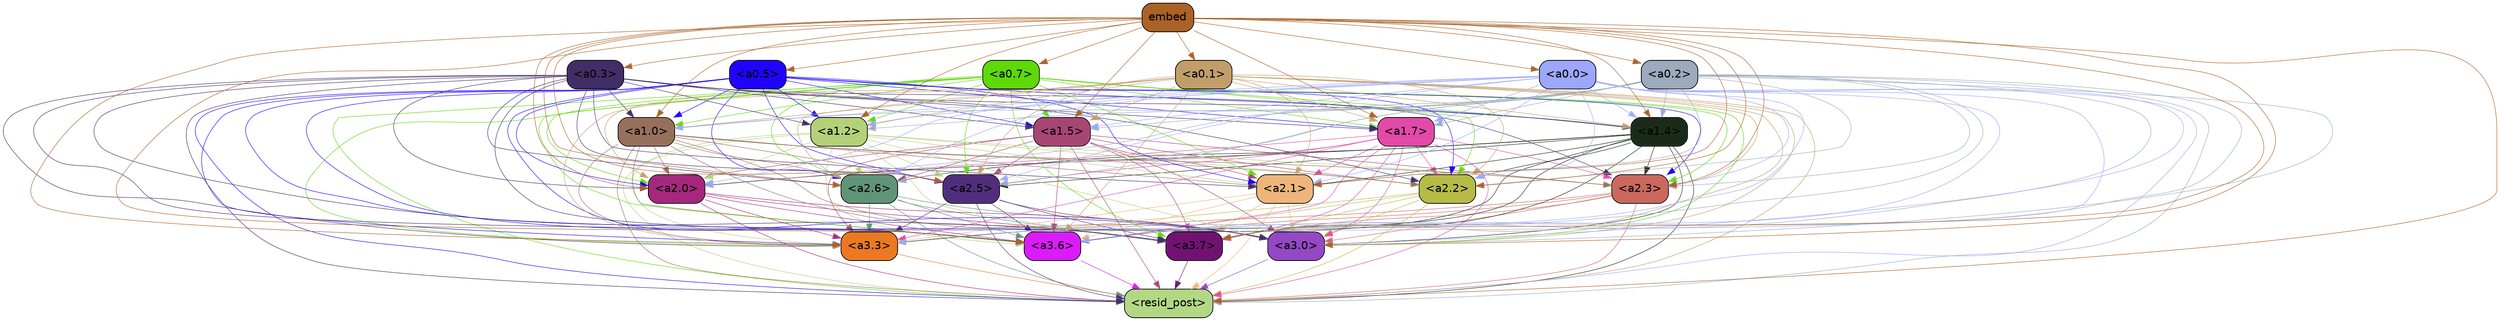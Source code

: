strict digraph "" {
	graph [bgcolor=transparent,
		layout=dot,
		overlap=false,
		splines=true
	];
	"<a3.7>"	[color=black,
		fillcolor="#711273",
		fontname=Helvetica,
		shape=box,
		style="filled, rounded"];
	"<resid_post>"	[color=black,
		fillcolor="#b2d885",
		fontname=Helvetica,
		shape=box,
		style="filled, rounded"];
	"<a3.7>" -> "<resid_post>"	[color="#711273",
		penwidth=0.6];
	"<a3.6>"	[color=black,
		fillcolor="#db1cfa",
		fontname=Helvetica,
		shape=box,
		style="filled, rounded"];
	"<a3.6>" -> "<resid_post>"	[color="#db1cfa",
		penwidth=0.6];
	"<a3.3>"	[color=black,
		fillcolor="#eb7922",
		fontname=Helvetica,
		shape=box,
		style="filled, rounded"];
	"<a3.3>" -> "<resid_post>"	[color="#eb7922",
		penwidth=0.6];
	"<a3.0>"	[color=black,
		fillcolor="#9448c3",
		fontname=Helvetica,
		shape=box,
		style="filled, rounded"];
	"<a3.0>" -> "<resid_post>"	[color="#9448c3",
		penwidth=0.6];
	"<a2.6>"	[color=black,
		fillcolor="#609479",
		fontname=Helvetica,
		shape=box,
		style="filled, rounded"];
	"<a2.6>" -> "<a3.7>"	[color="#609479",
		penwidth=0.6];
	"<a2.6>" -> "<resid_post>"	[color="#609479",
		penwidth=0.6];
	"<a2.6>" -> "<a3.6>"	[color="#609479",
		penwidth=0.6];
	"<a2.6>" -> "<a3.3>"	[color="#609479",
		penwidth=0.6];
	"<a2.6>" -> "<a3.0>"	[color="#609479",
		penwidth=0.6];
	"<a2.5>"	[color=black,
		fillcolor="#512e7d",
		fontname=Helvetica,
		shape=box,
		style="filled, rounded"];
	"<a2.5>" -> "<a3.7>"	[color="#512e7d",
		penwidth=0.6];
	"<a2.5>" -> "<resid_post>"	[color="#512e7d",
		penwidth=0.6];
	"<a2.5>" -> "<a3.6>"	[color="#512e7d",
		penwidth=0.6];
	"<a2.5>" -> "<a3.3>"	[color="#512e7d",
		penwidth=0.6];
	"<a2.5>" -> "<a3.0>"	[color="#512e7d",
		penwidth=0.6];
	"<a2.3>"	[color=black,
		fillcolor="#cb685e",
		fontname=Helvetica,
		shape=box,
		style="filled, rounded"];
	"<a2.3>" -> "<a3.7>"	[color="#cb685e",
		penwidth=0.6];
	"<a2.3>" -> "<resid_post>"	[color="#cb685e",
		penwidth=0.6];
	"<a2.3>" -> "<a3.6>"	[color="#cb685e",
		penwidth=0.6];
	"<a2.3>" -> "<a3.3>"	[color="#cb685e",
		penwidth=0.6];
	"<a2.3>" -> "<a3.0>"	[color="#cb685e",
		penwidth=0.6];
	"<a2.2>"	[color=black,
		fillcolor="#b7bb46",
		fontname=Helvetica,
		shape=box,
		style="filled, rounded"];
	"<a2.2>" -> "<a3.7>"	[color="#b7bb46",
		penwidth=0.6];
	"<a2.2>" -> "<resid_post>"	[color="#b7bb46",
		penwidth=0.6];
	"<a2.2>" -> "<a3.6>"	[color="#b7bb46",
		penwidth=0.6];
	"<a2.2>" -> "<a3.3>"	[color="#b7bb46",
		penwidth=0.6];
	"<a2.2>" -> "<a3.0>"	[color="#b7bb46",
		penwidth=0.6];
	"<a2.1>"	[color=black,
		fillcolor="#eeb57b",
		fontname=Helvetica,
		shape=box,
		style="filled, rounded"];
	"<a2.1>" -> "<a3.7>"	[color="#eeb57b",
		penwidth=0.6];
	"<a2.1>" -> "<resid_post>"	[color="#eeb57b",
		penwidth=0.6];
	"<a2.1>" -> "<a3.6>"	[color="#eeb57b",
		penwidth=0.6];
	"<a2.1>" -> "<a3.3>"	[color="#eeb57b",
		penwidth=0.6];
	"<a2.1>" -> "<a3.0>"	[color="#eeb57b",
		penwidth=0.6];
	"<a2.0>"	[color=black,
		fillcolor="#a5287c",
		fontname=Helvetica,
		shape=box,
		style="filled, rounded"];
	"<a2.0>" -> "<a3.7>"	[color="#a5287c",
		penwidth=0.6];
	"<a2.0>" -> "<resid_post>"	[color="#a5287c",
		penwidth=0.6];
	"<a2.0>" -> "<a3.6>"	[color="#a5287c",
		penwidth=0.6];
	"<a2.0>" -> "<a3.3>"	[color="#a5287c",
		penwidth=0.6];
	"<a2.0>" -> "<a3.0>"	[color="#a5287c",
		penwidth=0.6];
	"<a1.7>"	[color=black,
		fillcolor="#e349a9",
		fontname=Helvetica,
		shape=box,
		style="filled, rounded"];
	"<a1.7>" -> "<a3.7>"	[color="#e349a9",
		penwidth=0.6];
	"<a1.7>" -> "<resid_post>"	[color="#e349a9",
		penwidth=0.6];
	"<a1.7>" -> "<a3.6>"	[color="#e349a9",
		penwidth=0.6];
	"<a1.7>" -> "<a3.3>"	[color="#e349a9",
		penwidth=0.6];
	"<a1.7>" -> "<a3.0>"	[color="#e349a9",
		penwidth=0.6];
	"<a1.7>" -> "<a2.6>"	[color="#e349a9",
		penwidth=0.6];
	"<a1.7>" -> "<a2.5>"	[color="#e349a9",
		penwidth=0.6];
	"<a1.7>" -> "<a2.3>"	[color="#e349a9",
		penwidth=0.6];
	"<a1.7>" -> "<a2.2>"	[color="#e349a9",
		penwidth=0.6];
	"<a1.7>" -> "<a2.1>"	[color="#e349a9",
		penwidth=0.6];
	"<a1.7>" -> "<a2.0>"	[color="#e349a9",
		penwidth=0.6];
	"<a1.5>"	[color=black,
		fillcolor="#a84673",
		fontname=Helvetica,
		shape=box,
		style="filled, rounded"];
	"<a1.5>" -> "<a3.7>"	[color="#a84673",
		penwidth=0.6];
	"<a1.5>" -> "<resid_post>"	[color="#a84673",
		penwidth=0.6];
	"<a1.5>" -> "<a3.6>"	[color="#a84673",
		penwidth=0.6];
	"<a1.5>" -> "<a3.3>"	[color="#a84673",
		penwidth=0.6];
	"<a1.5>" -> "<a3.0>"	[color="#a84673",
		penwidth=0.6];
	"<a1.5>" -> "<a2.6>"	[color="#a84673",
		penwidth=0.6];
	"<a1.5>" -> "<a2.5>"	[color="#a84673",
		penwidth=0.6];
	"<a1.5>" -> "<a2.3>"	[color="#a84673",
		penwidth=0.6];
	"<a1.5>" -> "<a2.2>"	[color="#a84673",
		penwidth=0.6];
	"<a1.5>" -> "<a2.1>"	[color="#a84673",
		penwidth=0.6];
	"<a1.5>" -> "<a2.0>"	[color="#a84673",
		penwidth=0.6];
	"<a1.4>"	[color=black,
		fillcolor="#1a2c19",
		fontname=Helvetica,
		shape=box,
		style="filled, rounded"];
	"<a1.4>" -> "<a3.7>"	[color="#1a2c19",
		penwidth=0.6];
	"<a1.4>" -> "<resid_post>"	[color="#1a2c19",
		penwidth=0.6];
	"<a1.4>" -> "<a3.6>"	[color="#1a2c19",
		penwidth=0.6];
	"<a1.4>" -> "<a3.3>"	[color="#1a2c19",
		penwidth=0.6];
	"<a1.4>" -> "<a3.0>"	[color="#1a2c19",
		penwidth=0.6];
	"<a1.4>" -> "<a2.6>"	[color="#1a2c19",
		penwidth=0.6];
	"<a1.4>" -> "<a2.5>"	[color="#1a2c19",
		penwidth=0.6];
	"<a1.4>" -> "<a2.3>"	[color="#1a2c19",
		penwidth=0.6];
	"<a1.4>" -> "<a2.2>"	[color="#1a2c19",
		penwidth=0.6];
	"<a1.4>" -> "<a2.1>"	[color="#1a2c19",
		penwidth=0.6];
	"<a1.4>" -> "<a2.0>"	[color="#1a2c19",
		penwidth=0.6];
	"<a1.2>"	[color=black,
		fillcolor="#b4d17a",
		fontname=Helvetica,
		shape=box,
		style="filled, rounded"];
	"<a1.2>" -> "<a3.7>"	[color="#b4d17a",
		penwidth=0.6];
	"<a1.2>" -> "<resid_post>"	[color="#b4d17a",
		penwidth=0.6];
	"<a1.2>" -> "<a3.6>"	[color="#b4d17a",
		penwidth=0.6];
	"<a1.2>" -> "<a3.3>"	[color="#b4d17a",
		penwidth=0.6];
	"<a1.2>" -> "<a3.0>"	[color="#b4d17a",
		penwidth=0.6];
	"<a1.2>" -> "<a2.6>"	[color="#b4d17a",
		penwidth=0.6];
	"<a1.2>" -> "<a2.5>"	[color="#b4d17a",
		penwidth=0.6];
	"<a1.2>" -> "<a2.3>"	[color="#b4d17a",
		penwidth=0.6];
	"<a1.2>" -> "<a2.2>"	[color="#b4d17a",
		penwidth=0.6];
	"<a1.2>" -> "<a2.1>"	[color="#b4d17a",
		penwidth=0.6];
	"<a1.2>" -> "<a2.0>"	[color="#b4d17a",
		penwidth=0.6];
	"<a1.0>"	[color=black,
		fillcolor="#97705d",
		fontname=Helvetica,
		shape=box,
		style="filled, rounded"];
	"<a1.0>" -> "<a3.7>"	[color="#97705d",
		penwidth=0.6];
	"<a1.0>" -> "<resid_post>"	[color="#97705d",
		penwidth=0.6];
	"<a1.0>" -> "<a3.6>"	[color="#97705d",
		penwidth=0.6];
	"<a1.0>" -> "<a3.3>"	[color="#97705d",
		penwidth=0.6];
	"<a1.0>" -> "<a3.0>"	[color="#97705d",
		penwidth=0.6];
	"<a1.0>" -> "<a2.6>"	[color="#97705d",
		penwidth=0.6];
	"<a1.0>" -> "<a2.5>"	[color="#97705d",
		penwidth=0.6];
	"<a1.0>" -> "<a2.3>"	[color="#97705d",
		penwidth=0.6];
	"<a1.0>" -> "<a2.2>"	[color="#97705d",
		penwidth=0.6];
	"<a1.0>" -> "<a2.1>"	[color="#97705d",
		penwidth=0.6];
	"<a1.0>" -> "<a2.0>"	[color="#97705d",
		penwidth=0.6];
	"<a0.7>"	[color=black,
		fillcolor="#5ed908",
		fontname=Helvetica,
		shape=box,
		style="filled, rounded"];
	"<a0.7>" -> "<a3.7>"	[color="#5ed908",
		penwidth=0.6];
	"<a0.7>" -> "<resid_post>"	[color="#5ed908",
		penwidth=0.6];
	"<a0.7>" -> "<a3.6>"	[color="#5ed908",
		penwidth=0.6];
	"<a0.7>" -> "<a3.3>"	[color="#5ed908",
		penwidth=0.6];
	"<a0.7>" -> "<a3.0>"	[color="#5ed908",
		penwidth=0.6];
	"<a0.7>" -> "<a2.6>"	[color="#5ed908",
		penwidth=0.6];
	"<a0.7>" -> "<a2.5>"	[color="#5ed908",
		penwidth=0.6];
	"<a0.7>" -> "<a2.3>"	[color="#5ed908",
		penwidth=0.6];
	"<a0.7>" -> "<a2.2>"	[color="#5ed908",
		penwidth=0.6];
	"<a0.7>" -> "<a2.1>"	[color="#5ed908",
		penwidth=0.6];
	"<a0.7>" -> "<a2.0>"	[color="#5ed908",
		penwidth=0.6];
	"<a0.7>" -> "<a1.7>"	[color="#5ed908",
		penwidth=0.6];
	"<a0.7>" -> "<a1.5>"	[color="#5ed908",
		penwidth=0.6];
	"<a0.7>" -> "<a1.4>"	[color="#5ed908",
		penwidth=0.6];
	"<a0.7>" -> "<a1.2>"	[color="#5ed908",
		penwidth=0.6];
	"<a0.7>" -> "<a1.0>"	[color="#5ed908",
		penwidth=0.6];
	"<a0.5>"	[color=black,
		fillcolor="#1f03fd",
		fontname=Helvetica,
		shape=box,
		style="filled, rounded"];
	"<a0.5>" -> "<a3.7>"	[color="#1f03fd",
		penwidth=0.6];
	"<a0.5>" -> "<resid_post>"	[color="#1f03fd",
		penwidth=0.6];
	"<a0.5>" -> "<a3.6>"	[color="#1f03fd",
		penwidth=0.6];
	"<a0.5>" -> "<a3.3>"	[color="#1f03fd",
		penwidth=0.6];
	"<a0.5>" -> "<a3.0>"	[color="#1f03fd",
		penwidth=0.6];
	"<a0.5>" -> "<a2.6>"	[color="#1f03fd",
		penwidth=0.6];
	"<a0.5>" -> "<a2.5>"	[color="#1f03fd",
		penwidth=0.6];
	"<a0.5>" -> "<a2.3>"	[color="#1f03fd",
		penwidth=0.6];
	"<a0.5>" -> "<a2.2>"	[color="#1f03fd",
		penwidth=0.6];
	"<a0.5>" -> "<a2.1>"	[color="#1f03fd",
		penwidth=0.6];
	"<a0.5>" -> "<a2.0>"	[color="#1f03fd",
		penwidth=0.6];
	"<a0.5>" -> "<a1.7>"	[color="#1f03fd",
		penwidth=0.6];
	"<a0.5>" -> "<a1.5>"	[color="#1f03fd",
		penwidth=0.6];
	"<a0.5>" -> "<a1.4>"	[color="#1f03fd",
		penwidth=0.6];
	"<a0.5>" -> "<a1.2>"	[color="#1f03fd",
		penwidth=0.6];
	"<a0.5>" -> "<a1.0>"	[color="#1f03fd",
		penwidth=0.6];
	"<a0.3>"	[color=black,
		fillcolor="#422e66",
		fontname=Helvetica,
		shape=box,
		style="filled, rounded"];
	"<a0.3>" -> "<a3.7>"	[color="#422e66",
		penwidth=0.6];
	"<a0.3>" -> "<resid_post>"	[color="#422e66",
		penwidth=0.6];
	"<a0.3>" -> "<a3.6>"	[color="#422e66",
		penwidth=0.6];
	"<a0.3>" -> "<a3.3>"	[color="#422e66",
		penwidth=0.6];
	"<a0.3>" -> "<a3.0>"	[color="#422e66",
		penwidth=0.6];
	"<a0.3>" -> "<a2.6>"	[color="#422e66",
		penwidth=0.6];
	"<a0.3>" -> "<a2.5>"	[color="#422e66",
		penwidth=0.6];
	"<a0.3>" -> "<a2.3>"	[color="#422e66",
		penwidth=0.6];
	"<a0.3>" -> "<a2.2>"	[color="#422e66",
		penwidth=0.6];
	"<a0.3>" -> "<a2.1>"	[color="#422e66",
		penwidth=0.6];
	"<a0.3>" -> "<a2.0>"	[color="#422e66",
		penwidth=0.6];
	"<a0.3>" -> "<a1.7>"	[color="#422e66",
		penwidth=0.6];
	"<a0.3>" -> "<a1.5>"	[color="#422e66",
		penwidth=0.6];
	"<a0.3>" -> "<a1.4>"	[color="#422e66",
		penwidth=0.6];
	"<a0.3>" -> "<a1.2>"	[color="#422e66",
		penwidth=0.6];
	"<a0.3>" -> "<a1.0>"	[color="#422e66",
		penwidth=0.6];
	"<a0.2>"	[color=black,
		fillcolor="#9baabc",
		fontname=Helvetica,
		shape=box,
		style="filled, rounded"];
	"<a0.2>" -> "<a3.7>"	[color="#9baabc",
		penwidth=0.6];
	"<a0.2>" -> "<resid_post>"	[color="#9baabc",
		penwidth=0.6];
	"<a0.2>" -> "<a3.6>"	[color="#9baabc",
		penwidth=0.6];
	"<a0.2>" -> "<a3.3>"	[color="#9baabc",
		penwidth=0.6];
	"<a0.2>" -> "<a3.0>"	[color="#9baabc",
		penwidth=0.6];
	"<a0.2>" -> "<a2.6>"	[color="#9baabc",
		penwidth=0.6];
	"<a0.2>" -> "<a2.5>"	[color="#9baabc",
		penwidth=0.6];
	"<a0.2>" -> "<a2.3>"	[color="#9baabc",
		penwidth=0.6];
	"<a0.2>" -> "<a2.2>"	[color="#9baabc",
		penwidth=0.6];
	"<a0.2>" -> "<a2.1>"	[color="#9baabc",
		penwidth=0.6];
	"<a0.2>" -> "<a2.0>"	[color="#9baabc",
		penwidth=0.6];
	"<a0.2>" -> "<a1.7>"	[color="#9baabc",
		penwidth=0.6];
	"<a0.2>" -> "<a1.5>"	[color="#9baabc",
		penwidth=0.6];
	"<a0.2>" -> "<a1.4>"	[color="#9baabc",
		penwidth=0.6];
	"<a0.2>" -> "<a1.2>"	[color="#9baabc",
		penwidth=0.6];
	"<a0.2>" -> "<a1.0>"	[color="#9baabc",
		penwidth=0.6];
	"<a0.1>"	[color=black,
		fillcolor="#c19e69",
		fontname=Helvetica,
		shape=box,
		style="filled, rounded"];
	"<a0.1>" -> "<a3.7>"	[color="#c19e69",
		penwidth=0.6];
	"<a0.1>" -> "<resid_post>"	[color="#c19e69",
		penwidth=0.6];
	"<a0.1>" -> "<a3.6>"	[color="#c19e69",
		penwidth=0.6];
	"<a0.1>" -> "<a3.3>"	[color="#c19e69",
		penwidth=0.6];
	"<a0.1>" -> "<a3.0>"	[color="#c19e69",
		penwidth=0.6];
	"<a0.1>" -> "<a2.6>"	[color="#c19e69",
		penwidth=0.6];
	"<a0.1>" -> "<a2.5>"	[color="#c19e69",
		penwidth=0.6];
	"<a0.1>" -> "<a2.3>"	[color="#c19e69",
		penwidth=0.6];
	"<a0.1>" -> "<a2.2>"	[color="#c19e69",
		penwidth=0.6];
	"<a0.1>" -> "<a2.1>"	[color="#c19e69",
		penwidth=0.6];
	"<a0.1>" -> "<a2.0>"	[color="#c19e69",
		penwidth=0.6];
	"<a0.1>" -> "<a1.7>"	[color="#c19e69",
		penwidth=0.6];
	"<a0.1>" -> "<a1.5>"	[color="#c19e69",
		penwidth=0.6];
	"<a0.1>" -> "<a1.4>"	[color="#c19e69",
		penwidth=0.6];
	"<a0.1>" -> "<a1.2>"	[color="#c19e69",
		penwidth=0.6];
	"<a0.1>" -> "<a1.0>"	[color="#c19e69",
		penwidth=0.6];
	"<a0.0>"	[color=black,
		fillcolor="#9ca7fb",
		fontname=Helvetica,
		shape=box,
		style="filled, rounded"];
	"<a0.0>" -> "<a3.7>"	[color="#9ca7fb",
		penwidth=0.6];
	"<a0.0>" -> "<resid_post>"	[color="#9ca7fb",
		penwidth=0.6];
	"<a0.0>" -> "<a3.6>"	[color="#9ca7fb",
		penwidth=0.6];
	"<a0.0>" -> "<a3.3>"	[color="#9ca7fb",
		penwidth=0.6];
	"<a0.0>" -> "<a3.0>"	[color="#9ca7fb",
		penwidth=0.6];
	"<a0.0>" -> "<a2.6>"	[color="#9ca7fb",
		penwidth=0.6];
	"<a0.0>" -> "<a2.5>"	[color="#9ca7fb",
		penwidth=0.6];
	"<a0.0>" -> "<a2.3>"	[color="#9ca7fb",
		penwidth=0.6];
	"<a0.0>" -> "<a2.2>"	[color="#9ca7fb",
		penwidth=0.6];
	"<a0.0>" -> "<a2.1>"	[color="#9ca7fb",
		penwidth=0.6];
	"<a0.0>" -> "<a2.0>"	[color="#9ca7fb",
		penwidth=0.6];
	"<a0.0>" -> "<a1.7>"	[color="#9ca7fb",
		penwidth=0.6];
	"<a0.0>" -> "<a1.5>"	[color="#9ca7fb",
		penwidth=0.6];
	"<a0.0>" -> "<a1.4>"	[color="#9ca7fb",
		penwidth=0.6];
	"<a0.0>" -> "<a1.2>"	[color="#9ca7fb",
		penwidth=0.6];
	"<a0.0>" -> "<a1.0>"	[color="#9ca7fb",
		penwidth=0.6];
	embed	[color=black,
		fillcolor="#aa6226",
		fontname=Helvetica,
		shape=box,
		style="filled, rounded"];
	embed -> "<a3.7>"	[color="#aa6226",
		penwidth=0.6];
	embed -> "<resid_post>"	[color="#aa6226",
		penwidth=0.6];
	embed -> "<a3.6>"	[color="#aa6226",
		penwidth=0.6];
	embed -> "<a3.3>"	[color="#aa6226",
		penwidth=0.6];
	embed -> "<a3.0>"	[color="#aa6226",
		penwidth=0.6];
	embed -> "<a2.6>"	[color="#aa6226",
		penwidth=0.6];
	embed -> "<a2.5>"	[color="#aa6226",
		penwidth=0.6];
	embed -> "<a2.3>"	[color="#aa6226",
		penwidth=0.6];
	embed -> "<a2.2>"	[color="#aa6226",
		penwidth=0.6];
	embed -> "<a2.1>"	[color="#aa6226",
		penwidth=0.6];
	embed -> "<a2.0>"	[color="#aa6226",
		penwidth=0.6];
	embed -> "<a1.7>"	[color="#aa6226",
		penwidth=0.6];
	embed -> "<a1.5>"	[color="#aa6226",
		penwidth=0.6];
	embed -> "<a1.4>"	[color="#aa6226",
		penwidth=0.6];
	embed -> "<a1.2>"	[color="#aa6226",
		penwidth=0.6];
	embed -> "<a1.0>"	[color="#aa6226",
		penwidth=0.6];
	embed -> "<a0.7>"	[color="#aa6226",
		penwidth=0.6];
	embed -> "<a0.5>"	[color="#aa6226",
		penwidth=0.6];
	embed -> "<a0.3>"	[color="#aa6226",
		penwidth=0.6];
	embed -> "<a0.2>"	[color="#aa6226",
		penwidth=0.6];
	embed -> "<a0.1>"	[color="#aa6226",
		penwidth=0.6];
	embed -> "<a0.0>"	[color="#aa6226",
		penwidth=0.6];
}
